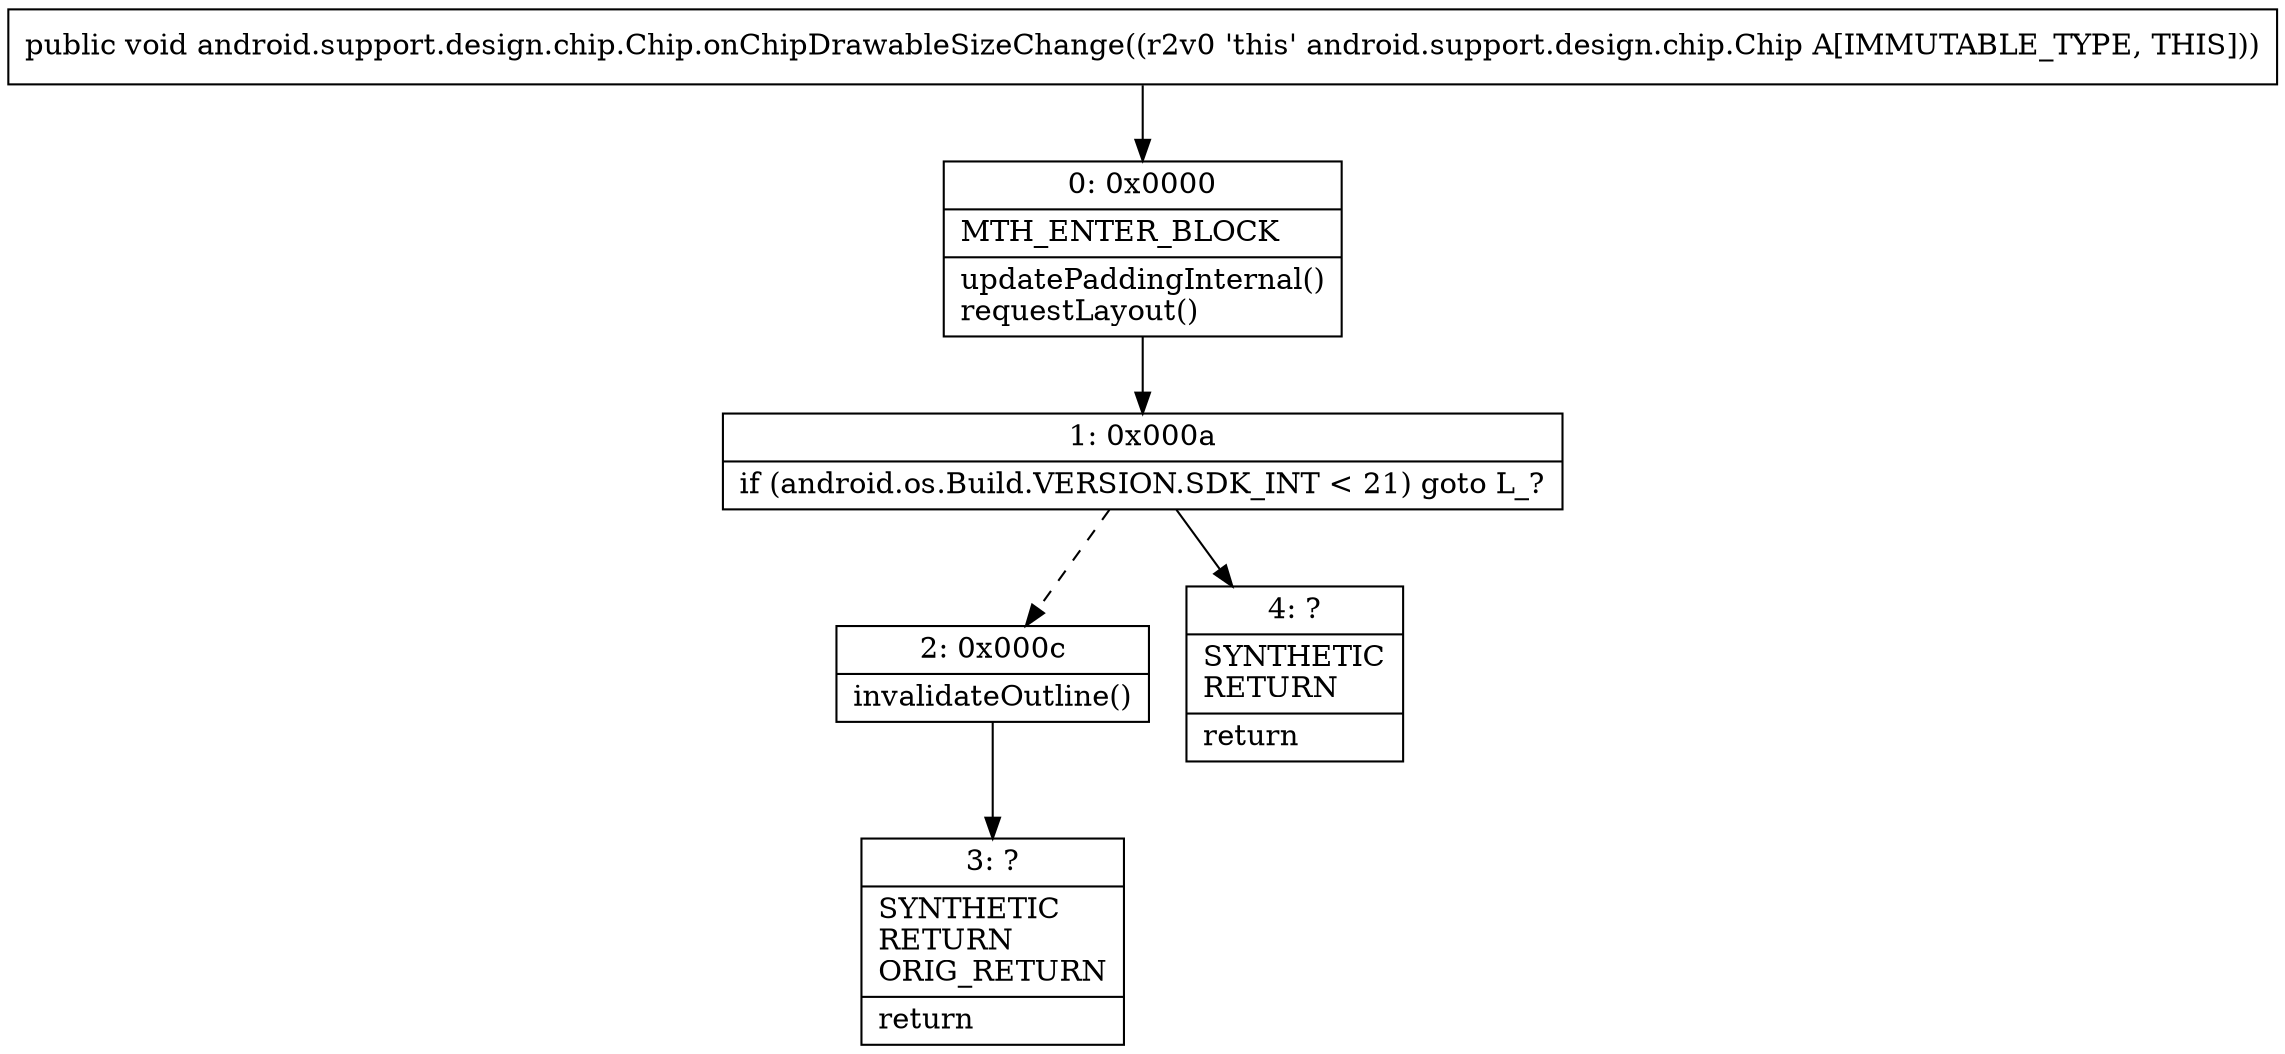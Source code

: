 digraph "CFG forandroid.support.design.chip.Chip.onChipDrawableSizeChange()V" {
Node_0 [shape=record,label="{0\:\ 0x0000|MTH_ENTER_BLOCK\l|updatePaddingInternal()\lrequestLayout()\l}"];
Node_1 [shape=record,label="{1\:\ 0x000a|if (android.os.Build.VERSION.SDK_INT \< 21) goto L_?\l}"];
Node_2 [shape=record,label="{2\:\ 0x000c|invalidateOutline()\l}"];
Node_3 [shape=record,label="{3\:\ ?|SYNTHETIC\lRETURN\lORIG_RETURN\l|return\l}"];
Node_4 [shape=record,label="{4\:\ ?|SYNTHETIC\lRETURN\l|return\l}"];
MethodNode[shape=record,label="{public void android.support.design.chip.Chip.onChipDrawableSizeChange((r2v0 'this' android.support.design.chip.Chip A[IMMUTABLE_TYPE, THIS])) }"];
MethodNode -> Node_0;
Node_0 -> Node_1;
Node_1 -> Node_2[style=dashed];
Node_1 -> Node_4;
Node_2 -> Node_3;
}

